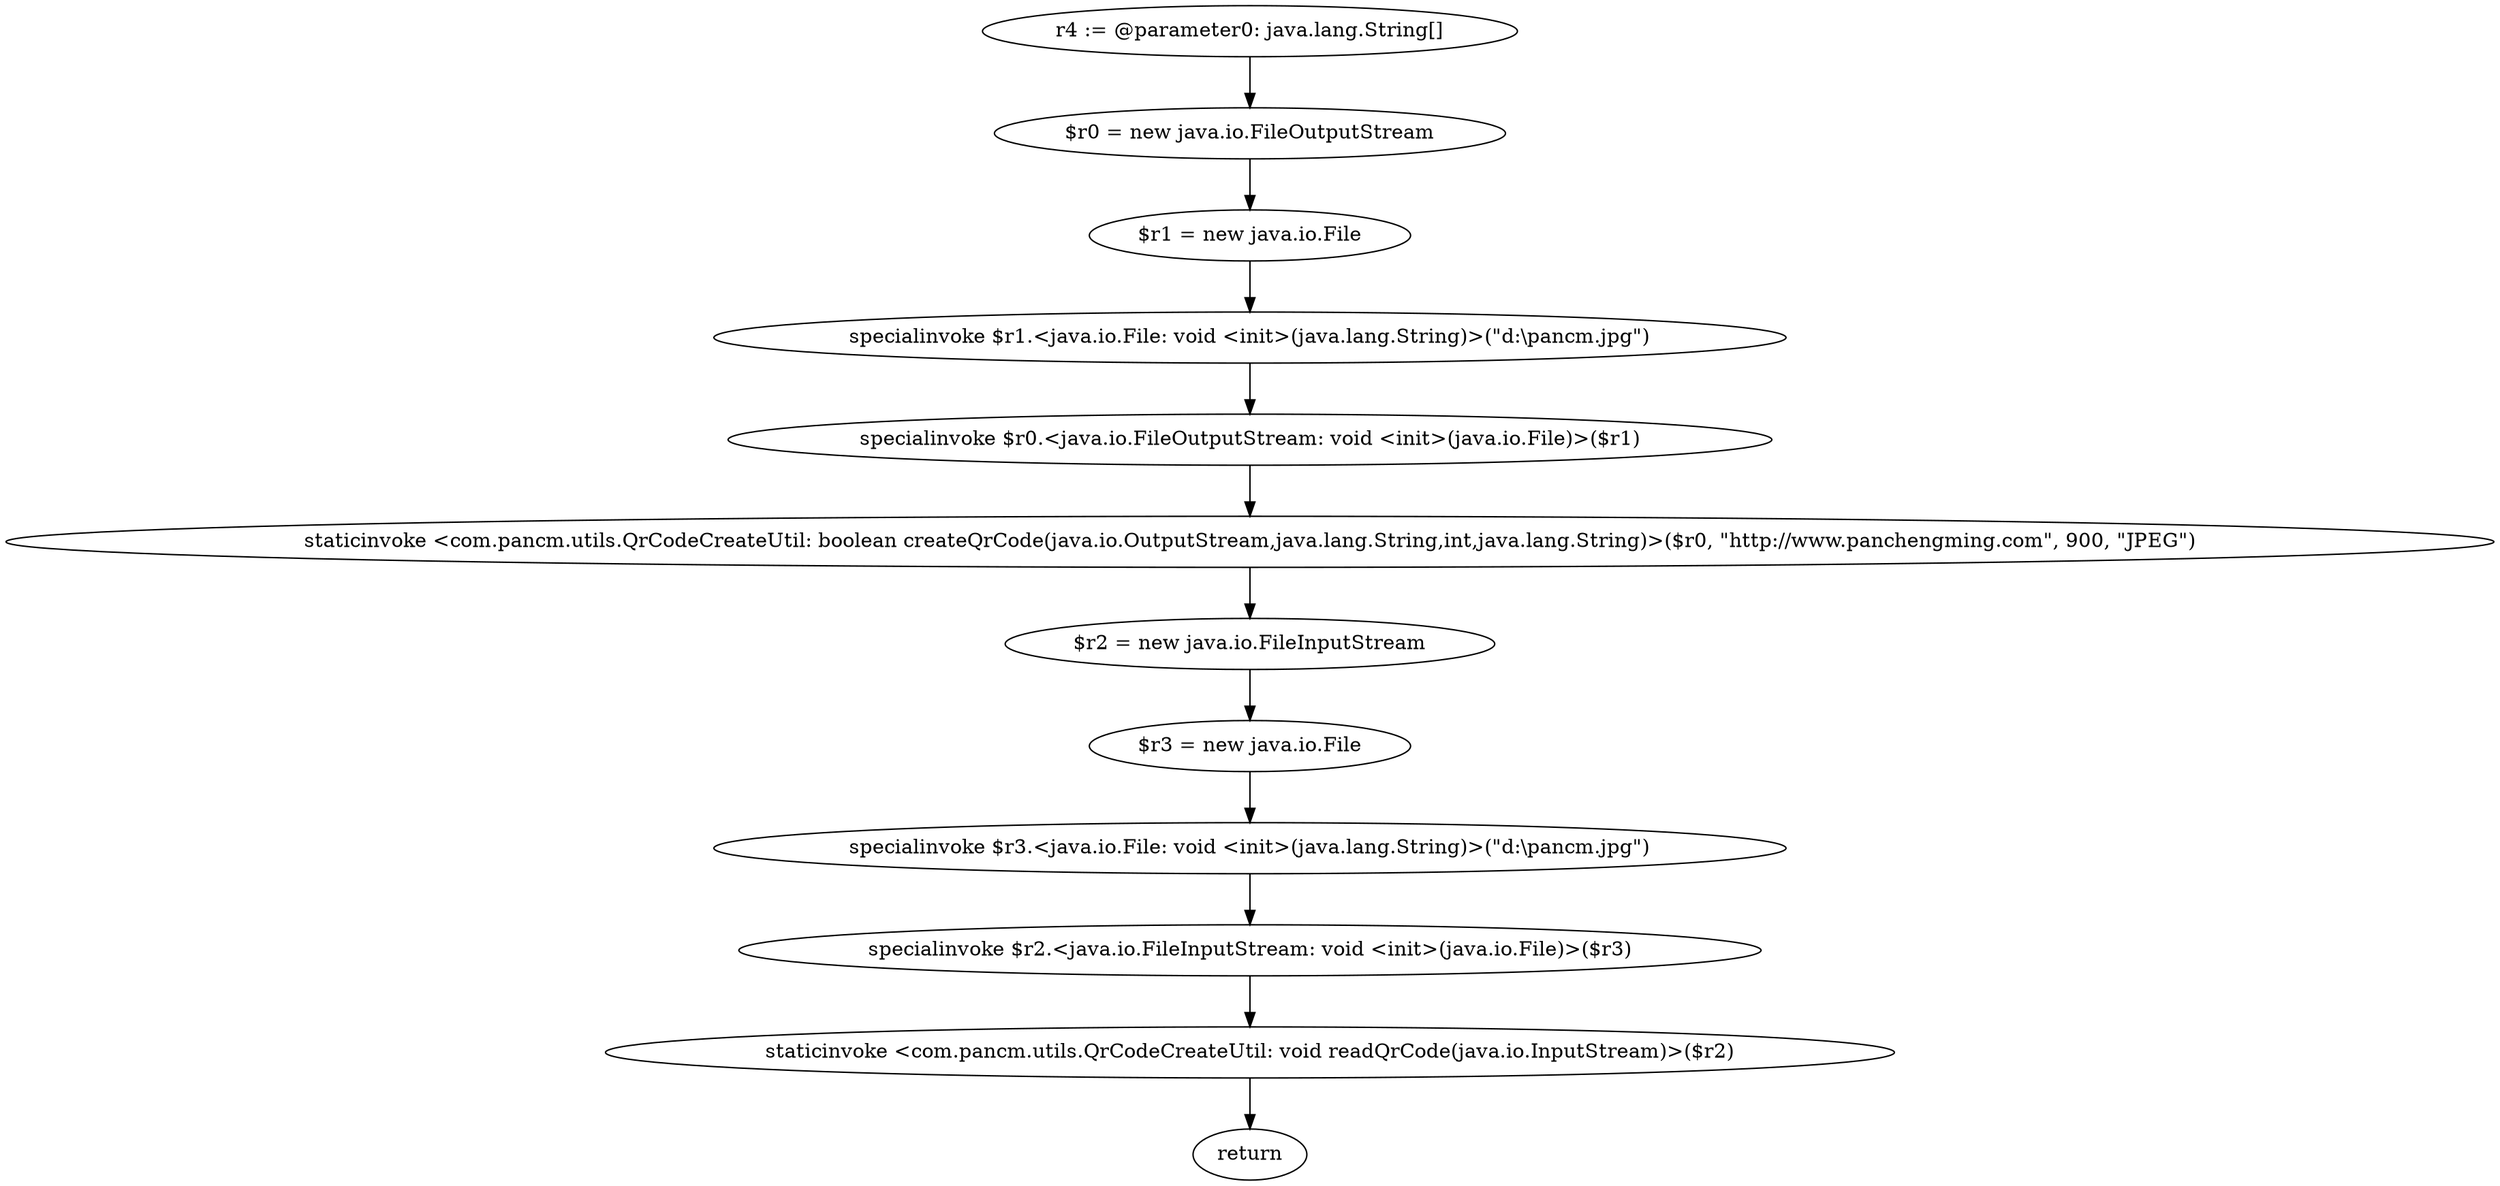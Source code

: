 digraph "unitGraph" {
    "r4 := @parameter0: java.lang.String[]"
    "$r0 = new java.io.FileOutputStream"
    "$r1 = new java.io.File"
    "specialinvoke $r1.<java.io.File: void <init>(java.lang.String)>(\"d:\\pancm.jpg\")"
    "specialinvoke $r0.<java.io.FileOutputStream: void <init>(java.io.File)>($r1)"
    "staticinvoke <com.pancm.utils.QrCodeCreateUtil: boolean createQrCode(java.io.OutputStream,java.lang.String,int,java.lang.String)>($r0, \"http://www.panchengming.com\", 900, \"JPEG\")"
    "$r2 = new java.io.FileInputStream"
    "$r3 = new java.io.File"
    "specialinvoke $r3.<java.io.File: void <init>(java.lang.String)>(\"d:\\pancm.jpg\")"
    "specialinvoke $r2.<java.io.FileInputStream: void <init>(java.io.File)>($r3)"
    "staticinvoke <com.pancm.utils.QrCodeCreateUtil: void readQrCode(java.io.InputStream)>($r2)"
    "return"
    "r4 := @parameter0: java.lang.String[]"->"$r0 = new java.io.FileOutputStream";
    "$r0 = new java.io.FileOutputStream"->"$r1 = new java.io.File";
    "$r1 = new java.io.File"->"specialinvoke $r1.<java.io.File: void <init>(java.lang.String)>(\"d:\\pancm.jpg\")";
    "specialinvoke $r1.<java.io.File: void <init>(java.lang.String)>(\"d:\\pancm.jpg\")"->"specialinvoke $r0.<java.io.FileOutputStream: void <init>(java.io.File)>($r1)";
    "specialinvoke $r0.<java.io.FileOutputStream: void <init>(java.io.File)>($r1)"->"staticinvoke <com.pancm.utils.QrCodeCreateUtil: boolean createQrCode(java.io.OutputStream,java.lang.String,int,java.lang.String)>($r0, \"http://www.panchengming.com\", 900, \"JPEG\")";
    "staticinvoke <com.pancm.utils.QrCodeCreateUtil: boolean createQrCode(java.io.OutputStream,java.lang.String,int,java.lang.String)>($r0, \"http://www.panchengming.com\", 900, \"JPEG\")"->"$r2 = new java.io.FileInputStream";
    "$r2 = new java.io.FileInputStream"->"$r3 = new java.io.File";
    "$r3 = new java.io.File"->"specialinvoke $r3.<java.io.File: void <init>(java.lang.String)>(\"d:\\pancm.jpg\")";
    "specialinvoke $r3.<java.io.File: void <init>(java.lang.String)>(\"d:\\pancm.jpg\")"->"specialinvoke $r2.<java.io.FileInputStream: void <init>(java.io.File)>($r3)";
    "specialinvoke $r2.<java.io.FileInputStream: void <init>(java.io.File)>($r3)"->"staticinvoke <com.pancm.utils.QrCodeCreateUtil: void readQrCode(java.io.InputStream)>($r2)";
    "staticinvoke <com.pancm.utils.QrCodeCreateUtil: void readQrCode(java.io.InputStream)>($r2)"->"return";
}
